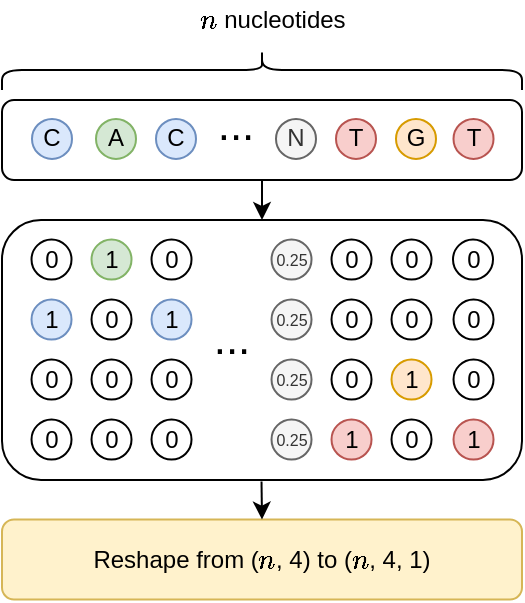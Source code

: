 <mxfile version="12.5.3" type="device"><diagram id="mADj3N52reezFfNrAovU" name="Page-1"><mxGraphModel dx="1422" dy="830" grid="1" gridSize="10" guides="1" tooltips="1" connect="1" arrows="1" fold="1" page="1" pageScale="1" pageWidth="827" pageHeight="1169" math="1" shadow="0"><root><mxCell id="0"/><mxCell id="1" parent="0"/><mxCell id="Sl0_x4nXyxvZzu1vDAZW-2" value="Reshape from (\(n\), 4) to (\(n\), 4, 1)" style="rounded=1;whiteSpace=wrap;html=1;fillColor=#fff2cc;strokeColor=#d6b656;" parent="1" vertex="1"><mxGeometry x="280" y="309.77" width="260" height="40" as="geometry"/></mxCell><mxCell id="Sl0_x4nXyxvZzu1vDAZW-6" value="" style="endArrow=classic;html=1;entryX=0.5;entryY=0;entryDx=0;entryDy=0;" parent="1" target="Sl0_x4nXyxvZzu1vDAZW-2" edge="1"><mxGeometry width="50" height="50" relative="1" as="geometry"><mxPoint x="409.76" y="290.77" as="sourcePoint"/><mxPoint x="329.76" y="560.77" as="targetPoint"/></mxGeometry></mxCell><mxCell id="Tzt24uJ621JwQ1t6ZQts-1" style="edgeStyle=orthogonalEdgeStyle;rounded=0;orthogonalLoop=1;jettySize=auto;html=1;fontSize=8;" parent="1" source="Tzt24uJ621JwQ1t6ZQts-2" target="Tzt24uJ621JwQ1t6ZQts-8" edge="1"><mxGeometry relative="1" as="geometry"><Array as="points"><mxPoint x="440" y="145"/><mxPoint x="440" y="145"/></Array></mxGeometry></mxCell><mxCell id="Tzt24uJ621JwQ1t6ZQts-2" value="" style="rounded=1;whiteSpace=wrap;html=1;rotation=90;" parent="1" vertex="1"><mxGeometry x="390" y="-10" width="40" height="260" as="geometry"/></mxCell><mxCell id="Tzt24uJ621JwQ1t6ZQts-3" value="A" style="ellipse;whiteSpace=wrap;html=1;aspect=fixed;fillColor=#d5e8d4;strokeColor=#82b366;" parent="1" vertex="1"><mxGeometry x="327" y="109.45" width="20" height="20" as="geometry"/></mxCell><mxCell id="Tzt24uJ621JwQ1t6ZQts-4" value="C" style="ellipse;whiteSpace=wrap;html=1;aspect=fixed;fillColor=#dae8fc;strokeColor=#6c8ebf;" parent="1" vertex="1"><mxGeometry x="357" y="109.45" width="20" height="20" as="geometry"/></mxCell><mxCell id="Tzt24uJ621JwQ1t6ZQts-5" value="N" style="ellipse;whiteSpace=wrap;html=1;aspect=fixed;fillColor=#f5f5f5;strokeColor=#666666;fontColor=#333333;" parent="1" vertex="1"><mxGeometry x="417" y="109.45" width="20" height="20" as="geometry"/></mxCell><mxCell id="Tzt24uJ621JwQ1t6ZQts-6" value="T" style="ellipse;whiteSpace=wrap;html=1;aspect=fixed;fillColor=#f8cecc;strokeColor=#b85450;" parent="1" vertex="1"><mxGeometry x="447" y="109.45" width="20" height="20" as="geometry"/></mxCell><mxCell id="Tzt24uJ621JwQ1t6ZQts-7" value="G" style="ellipse;whiteSpace=wrap;html=1;aspect=fixed;fillColor=#ffe6cc;strokeColor=#d79b00;" parent="1" vertex="1"><mxGeometry x="477" y="109.45" width="20" height="20" as="geometry"/></mxCell><mxCell id="Tzt24uJ621JwQ1t6ZQts-8" value="" style="rounded=1;whiteSpace=wrap;html=1;rotation=90;" parent="1" vertex="1"><mxGeometry x="345" y="95" width="130" height="260" as="geometry"/></mxCell><mxCell id="Tzt24uJ621JwQ1t6ZQts-9" value="1" style="ellipse;whiteSpace=wrap;html=1;aspect=fixed;fillColor=#d5e8d4;strokeColor=#82b366;" parent="1" vertex="1"><mxGeometry x="324.76" y="169.77" width="20" height="20" as="geometry"/></mxCell><mxCell id="Tzt24uJ621JwQ1t6ZQts-10" value="0" style="ellipse;whiteSpace=wrap;html=1;aspect=fixed;" parent="1" vertex="1"><mxGeometry x="354.76" y="169.77" width="20" height="20" as="geometry"/></mxCell><mxCell id="Tzt24uJ621JwQ1t6ZQts-11" value="0.25" style="ellipse;whiteSpace=wrap;html=1;aspect=fixed;fontSize=8;fillColor=#f5f5f5;strokeColor=#666666;fontColor=#333333;" parent="1" vertex="1"><mxGeometry x="414.76" y="169.77" width="20" height="20" as="geometry"/></mxCell><mxCell id="Tzt24uJ621JwQ1t6ZQts-12" value="0" style="ellipse;whiteSpace=wrap;html=1;aspect=fixed;" parent="1" vertex="1"><mxGeometry x="444.76" y="169.77" width="20" height="20" as="geometry"/></mxCell><mxCell id="Tzt24uJ621JwQ1t6ZQts-13" value="0" style="ellipse;whiteSpace=wrap;html=1;aspect=fixed;" parent="1" vertex="1"><mxGeometry x="474.76" y="199.77" width="20" height="20" as="geometry"/></mxCell><mxCell id="Tzt24uJ621JwQ1t6ZQts-14" value="0.25" style="ellipse;whiteSpace=wrap;html=1;aspect=fixed;fontSize=8;fillColor=#f5f5f5;strokeColor=#666666;fontColor=#333333;" parent="1" vertex="1"><mxGeometry x="414.76" y="199.77" width="20" height="20" as="geometry"/></mxCell><mxCell id="Tzt24uJ621JwQ1t6ZQts-15" value="0.25" style="ellipse;whiteSpace=wrap;html=1;aspect=fixed;fontSize=8;fillColor=#f5f5f5;strokeColor=#666666;fontColor=#333333;" parent="1" vertex="1"><mxGeometry x="414.76" y="229.77" width="20" height="20" as="geometry"/></mxCell><mxCell id="Tzt24uJ621JwQ1t6ZQts-16" value="0.25" style="ellipse;whiteSpace=wrap;html=1;aspect=fixed;fontSize=8;fillColor=#f5f5f5;strokeColor=#666666;fontColor=#333333;" parent="1" vertex="1"><mxGeometry x="414.76" y="259.77" width="20" height="20" as="geometry"/></mxCell><mxCell id="Tzt24uJ621JwQ1t6ZQts-17" value="0" style="ellipse;whiteSpace=wrap;html=1;aspect=fixed;" parent="1" vertex="1"><mxGeometry x="324.76" y="199.77" width="20" height="20" as="geometry"/></mxCell><mxCell id="Tzt24uJ621JwQ1t6ZQts-18" value="0" style="ellipse;whiteSpace=wrap;html=1;aspect=fixed;" parent="1" vertex="1"><mxGeometry x="324.76" y="229.77" width="20" height="20" as="geometry"/></mxCell><mxCell id="Tzt24uJ621JwQ1t6ZQts-19" value="0" style="ellipse;whiteSpace=wrap;html=1;aspect=fixed;" parent="1" vertex="1"><mxGeometry x="324.76" y="259.77" width="20" height="20" as="geometry"/></mxCell><mxCell id="Tzt24uJ621JwQ1t6ZQts-20" value="1" style="ellipse;whiteSpace=wrap;html=1;aspect=fixed;fillColor=#dae8fc;strokeColor=#6c8ebf;" parent="1" vertex="1"><mxGeometry x="354.76" y="199.77" width="20" height="20" as="geometry"/></mxCell><mxCell id="Tzt24uJ621JwQ1t6ZQts-21" value="0" style="ellipse;whiteSpace=wrap;html=1;aspect=fixed;" parent="1" vertex="1"><mxGeometry x="354.76" y="229.77" width="20" height="20" as="geometry"/></mxCell><mxCell id="Tzt24uJ621JwQ1t6ZQts-22" value="0" style="ellipse;whiteSpace=wrap;html=1;aspect=fixed;" parent="1" vertex="1"><mxGeometry x="354.76" y="259.77" width="20" height="20" as="geometry"/></mxCell><mxCell id="Tzt24uJ621JwQ1t6ZQts-23" value="0" style="ellipse;whiteSpace=wrap;html=1;aspect=fixed;" parent="1" vertex="1"><mxGeometry x="444.76" y="199.77" width="20" height="20" as="geometry"/></mxCell><mxCell id="Tzt24uJ621JwQ1t6ZQts-24" value="0" style="ellipse;whiteSpace=wrap;html=1;aspect=fixed;" parent="1" vertex="1"><mxGeometry x="444.76" y="229.77" width="20" height="20" as="geometry"/></mxCell><mxCell id="Tzt24uJ621JwQ1t6ZQts-25" value="1" style="ellipse;whiteSpace=wrap;html=1;aspect=fixed;fillColor=#f8cecc;strokeColor=#b85450;" parent="1" vertex="1"><mxGeometry x="444.76" y="259.77" width="20" height="20" as="geometry"/></mxCell><mxCell id="Tzt24uJ621JwQ1t6ZQts-26" value="0" style="ellipse;whiteSpace=wrap;html=1;aspect=fixed;" parent="1" vertex="1"><mxGeometry x="474.76" y="169.77" width="20" height="20" as="geometry"/></mxCell><mxCell id="Tzt24uJ621JwQ1t6ZQts-27" value="1" style="ellipse;whiteSpace=wrap;html=1;aspect=fixed;fillColor=#ffe6cc;strokeColor=#d79b00;" parent="1" vertex="1"><mxGeometry x="474.76" y="229.77" width="20" height="20" as="geometry"/></mxCell><mxCell id="Tzt24uJ621JwQ1t6ZQts-28" value="0" style="ellipse;whiteSpace=wrap;html=1;aspect=fixed;" parent="1" vertex="1"><mxGeometry x="474.76" y="259.77" width="20" height="20" as="geometry"/></mxCell><mxCell id="Tzt24uJ621JwQ1t6ZQts-29" value="" style="shape=curlyBracket;whiteSpace=wrap;html=1;rounded=1;rotation=90;" parent="1" vertex="1"><mxGeometry x="400" y="-45" width="20" height="260" as="geometry"/></mxCell><mxCell id="Tzt24uJ621JwQ1t6ZQts-30" value="\(n\) nucleotides" style="text;html=1;strokeColor=none;fillColor=none;align=center;verticalAlign=middle;whiteSpace=wrap;rounded=0;" parent="1" vertex="1"><mxGeometry x="362.5" y="50" width="105" height="20" as="geometry"/></mxCell><mxCell id="Tzt24uJ621JwQ1t6ZQts-31" value="&lt;font style=&quot;font-size: 22px&quot;&gt;...&lt;/font&gt;" style="text;html=1;strokeColor=none;fillColor=none;align=center;verticalAlign=middle;whiteSpace=wrap;rounded=0;" parent="1" vertex="1"><mxGeometry x="377" y="109.45" width="40" height="6.95" as="geometry"/></mxCell><mxCell id="Tzt24uJ621JwQ1t6ZQts-32" value="&lt;font style=&quot;font-size: 22px&quot;&gt;...&lt;/font&gt;" style="text;html=1;strokeColor=none;fillColor=none;align=center;verticalAlign=middle;whiteSpace=wrap;rounded=0;" parent="1" vertex="1"><mxGeometry x="374.76" y="209.77" width="40" height="20" as="geometry"/></mxCell><mxCell id="Tzt24uJ621JwQ1t6ZQts-33" value="C" style="ellipse;whiteSpace=wrap;html=1;aspect=fixed;fillColor=#dae8fc;strokeColor=#6c8ebf;" parent="1" vertex="1"><mxGeometry x="295" y="109.45" width="20" height="20" as="geometry"/></mxCell><mxCell id="Tzt24uJ621JwQ1t6ZQts-39" value="0" style="ellipse;whiteSpace=wrap;html=1;aspect=fixed;" parent="1" vertex="1"><mxGeometry x="294.76" y="169.77" width="20" height="20" as="geometry"/></mxCell><mxCell id="Tzt24uJ621JwQ1t6ZQts-40" value="1" style="ellipse;whiteSpace=wrap;html=1;aspect=fixed;fillColor=#dae8fc;strokeColor=#6c8ebf;" parent="1" vertex="1"><mxGeometry x="294.76" y="199.77" width="20" height="20" as="geometry"/></mxCell><mxCell id="Tzt24uJ621JwQ1t6ZQts-41" value="0" style="ellipse;whiteSpace=wrap;html=1;aspect=fixed;" parent="1" vertex="1"><mxGeometry x="294.76" y="229.77" width="20" height="20" as="geometry"/></mxCell><mxCell id="Tzt24uJ621JwQ1t6ZQts-42" value="0" style="ellipse;whiteSpace=wrap;html=1;aspect=fixed;" parent="1" vertex="1"><mxGeometry x="294.76" y="259.77" width="20" height="20" as="geometry"/></mxCell><mxCell id="Tzt24uJ621JwQ1t6ZQts-80" value="T" style="ellipse;whiteSpace=wrap;html=1;aspect=fixed;fillColor=#f8cecc;strokeColor=#b85450;" parent="1" vertex="1"><mxGeometry x="505.76" y="109.45" width="20" height="20" as="geometry"/></mxCell><mxCell id="Tzt24uJ621JwQ1t6ZQts-81" value="0" style="ellipse;whiteSpace=wrap;html=1;aspect=fixed;" parent="1" vertex="1"><mxGeometry x="505.5" y="169.77" width="20" height="20" as="geometry"/></mxCell><mxCell id="Tzt24uJ621JwQ1t6ZQts-82" value="0" style="ellipse;whiteSpace=wrap;html=1;aspect=fixed;" parent="1" vertex="1"><mxGeometry x="505.76" y="199.77" width="20" height="20" as="geometry"/></mxCell><mxCell id="Tzt24uJ621JwQ1t6ZQts-83" value="0" style="ellipse;whiteSpace=wrap;html=1;aspect=fixed;" parent="1" vertex="1"><mxGeometry x="505.76" y="229.77" width="20" height="20" as="geometry"/></mxCell><mxCell id="Tzt24uJ621JwQ1t6ZQts-84" value="1" style="ellipse;whiteSpace=wrap;html=1;aspect=fixed;fillColor=#f8cecc;strokeColor=#b85450;" parent="1" vertex="1"><mxGeometry x="505.76" y="259.77" width="20" height="20" as="geometry"/></mxCell></root></mxGraphModel></diagram></mxfile>